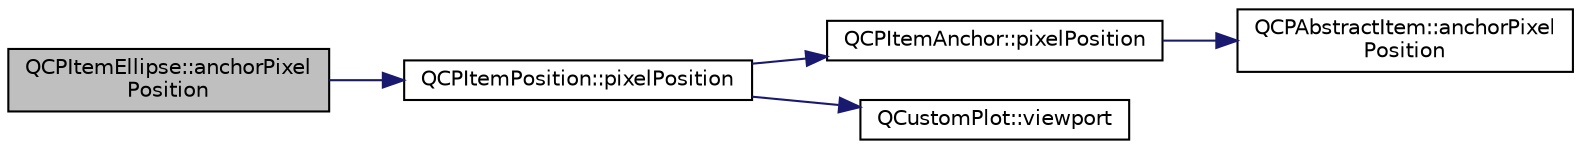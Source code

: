 digraph "QCPItemEllipse::anchorPixelPosition"
{
  edge [fontname="Helvetica",fontsize="10",labelfontname="Helvetica",labelfontsize="10"];
  node [fontname="Helvetica",fontsize="10",shape=record];
  rankdir="LR";
  Node13 [label="QCPItemEllipse::anchorPixel\lPosition",height=0.2,width=0.4,color="black", fillcolor="grey75", style="filled", fontcolor="black"];
  Node13 -> Node14 [color="midnightblue",fontsize="10",style="solid",fontname="Helvetica"];
  Node14 [label="QCPItemPosition::pixelPosition",height=0.2,width=0.4,color="black", fillcolor="white", style="filled",URL="$class_q_c_p_item_position.html#a8be9a4787635433edecc75164beb748d"];
  Node14 -> Node15 [color="midnightblue",fontsize="10",style="solid",fontname="Helvetica"];
  Node15 [label="QCPItemAnchor::pixelPosition",height=0.2,width=0.4,color="black", fillcolor="white", style="filled",URL="$class_q_c_p_item_anchor.html#a06dcfb7220d26eee93eef56ae66582cb"];
  Node15 -> Node16 [color="midnightblue",fontsize="10",style="solid",fontname="Helvetica"];
  Node16 [label="QCPAbstractItem::anchorPixel\lPosition",height=0.2,width=0.4,color="black", fillcolor="white", style="filled",URL="$class_q_c_p_abstract_item.html#ada5bad4e1196c4fc0d0d12328e24b8f2"];
  Node14 -> Node17 [color="midnightblue",fontsize="10",style="solid",fontname="Helvetica"];
  Node17 [label="QCustomPlot::viewport",height=0.2,width=0.4,color="black", fillcolor="white", style="filled",URL="$class_q_custom_plot.html#a19842409b18f556b256d05e97fffc670"];
}
